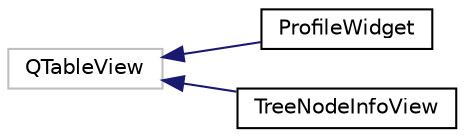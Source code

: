 digraph "Graphical Class Hierarchy"
{
  edge [fontname="Helvetica",fontsize="10",labelfontname="Helvetica",labelfontsize="10"];
  node [fontname="Helvetica",fontsize="10",shape=record];
  rankdir="LR";
  Node50 [label="QTableView",height=0.2,width=0.4,color="grey75", fillcolor="white", style="filled"];
  Node50 -> Node0 [dir="back",color="midnightblue",fontsize="10",style="solid",fontname="Helvetica"];
  Node0 [label="ProfileWidget",height=0.2,width=0.4,color="black", fillcolor="white", style="filled",URL="$class_profile_widget.html"];
  Node50 -> Node52 [dir="back",color="midnightblue",fontsize="10",style="solid",fontname="Helvetica"];
  Node52 [label="TreeNodeInfoView",height=0.2,width=0.4,color="black", fillcolor="white", style="filled",URL="$class_tree_node_info_view.html",tooltip="This is a class used to view mark and mesh information. "];
}
